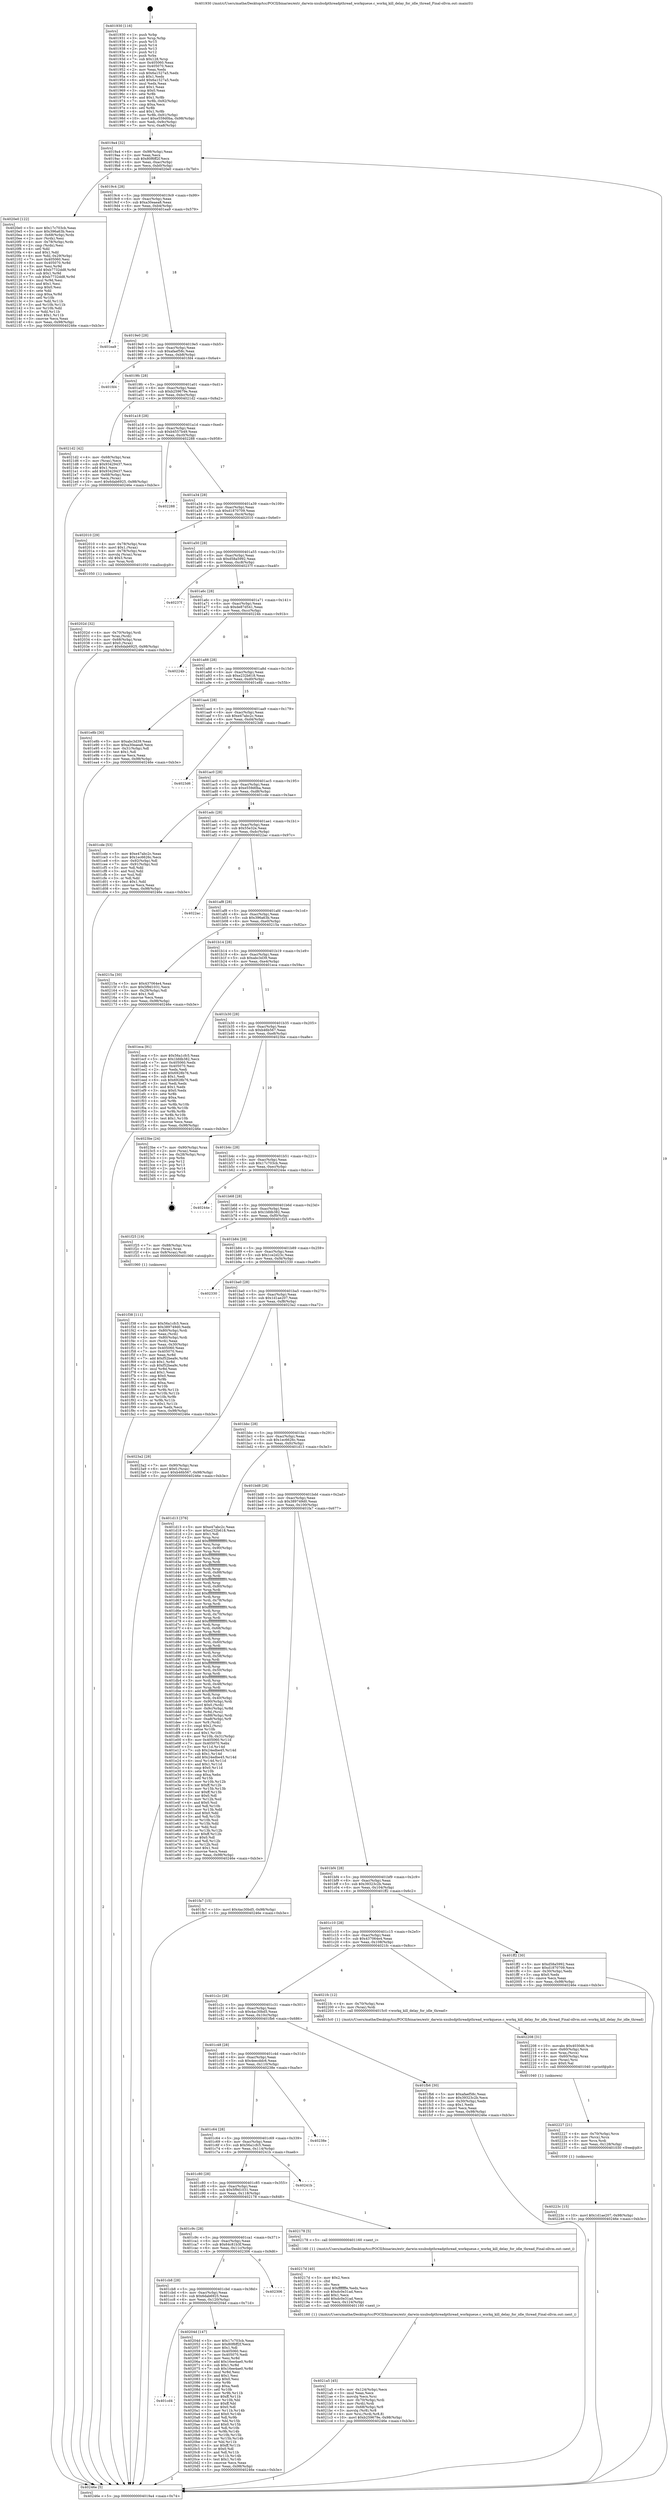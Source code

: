 digraph "0x401930" {
  label = "0x401930 (/mnt/c/Users/mathe/Desktop/tcc/POCII/binaries/extr_darwin-xnubsdpthreadpthread_workqueue.c_workq_kill_delay_for_idle_thread_Final-ollvm.out::main(0))"
  labelloc = "t"
  node[shape=record]

  Entry [label="",width=0.3,height=0.3,shape=circle,fillcolor=black,style=filled]
  "0x4019a4" [label="{
     0x4019a4 [32]\l
     | [instrs]\l
     &nbsp;&nbsp;0x4019a4 \<+6\>: mov -0x98(%rbp),%eax\l
     &nbsp;&nbsp;0x4019aa \<+2\>: mov %eax,%ecx\l
     &nbsp;&nbsp;0x4019ac \<+6\>: sub $0x80f6ff2f,%ecx\l
     &nbsp;&nbsp;0x4019b2 \<+6\>: mov %eax,-0xac(%rbp)\l
     &nbsp;&nbsp;0x4019b8 \<+6\>: mov %ecx,-0xb0(%rbp)\l
     &nbsp;&nbsp;0x4019be \<+6\>: je 00000000004020e0 \<main+0x7b0\>\l
  }"]
  "0x4020e0" [label="{
     0x4020e0 [122]\l
     | [instrs]\l
     &nbsp;&nbsp;0x4020e0 \<+5\>: mov $0x17c703cb,%eax\l
     &nbsp;&nbsp;0x4020e5 \<+5\>: mov $0x396a63b,%ecx\l
     &nbsp;&nbsp;0x4020ea \<+4\>: mov -0x68(%rbp),%rdx\l
     &nbsp;&nbsp;0x4020ee \<+2\>: mov (%rdx),%esi\l
     &nbsp;&nbsp;0x4020f0 \<+4\>: mov -0x78(%rbp),%rdx\l
     &nbsp;&nbsp;0x4020f4 \<+2\>: cmp (%rdx),%esi\l
     &nbsp;&nbsp;0x4020f6 \<+4\>: setl %dil\l
     &nbsp;&nbsp;0x4020fa \<+4\>: and $0x1,%dil\l
     &nbsp;&nbsp;0x4020fe \<+4\>: mov %dil,-0x29(%rbp)\l
     &nbsp;&nbsp;0x402102 \<+7\>: mov 0x405060,%esi\l
     &nbsp;&nbsp;0x402109 \<+8\>: mov 0x405070,%r8d\l
     &nbsp;&nbsp;0x402111 \<+3\>: mov %esi,%r9d\l
     &nbsp;&nbsp;0x402114 \<+7\>: add $0xb7732dd8,%r9d\l
     &nbsp;&nbsp;0x40211b \<+4\>: sub $0x1,%r9d\l
     &nbsp;&nbsp;0x40211f \<+7\>: sub $0xb7732dd8,%r9d\l
     &nbsp;&nbsp;0x402126 \<+4\>: imul %r9d,%esi\l
     &nbsp;&nbsp;0x40212a \<+3\>: and $0x1,%esi\l
     &nbsp;&nbsp;0x40212d \<+3\>: cmp $0x0,%esi\l
     &nbsp;&nbsp;0x402130 \<+4\>: sete %dil\l
     &nbsp;&nbsp;0x402134 \<+4\>: cmp $0xa,%r8d\l
     &nbsp;&nbsp;0x402138 \<+4\>: setl %r10b\l
     &nbsp;&nbsp;0x40213c \<+3\>: mov %dil,%r11b\l
     &nbsp;&nbsp;0x40213f \<+3\>: and %r10b,%r11b\l
     &nbsp;&nbsp;0x402142 \<+3\>: xor %r10b,%dil\l
     &nbsp;&nbsp;0x402145 \<+3\>: or %dil,%r11b\l
     &nbsp;&nbsp;0x402148 \<+4\>: test $0x1,%r11b\l
     &nbsp;&nbsp;0x40214c \<+3\>: cmovne %ecx,%eax\l
     &nbsp;&nbsp;0x40214f \<+6\>: mov %eax,-0x98(%rbp)\l
     &nbsp;&nbsp;0x402155 \<+5\>: jmp 000000000040246e \<main+0xb3e\>\l
  }"]
  "0x4019c4" [label="{
     0x4019c4 [28]\l
     | [instrs]\l
     &nbsp;&nbsp;0x4019c4 \<+5\>: jmp 00000000004019c9 \<main+0x99\>\l
     &nbsp;&nbsp;0x4019c9 \<+6\>: mov -0xac(%rbp),%eax\l
     &nbsp;&nbsp;0x4019cf \<+5\>: sub $0xa30eaea8,%eax\l
     &nbsp;&nbsp;0x4019d4 \<+6\>: mov %eax,-0xb4(%rbp)\l
     &nbsp;&nbsp;0x4019da \<+6\>: je 0000000000401ea9 \<main+0x579\>\l
  }"]
  Exit [label="",width=0.3,height=0.3,shape=circle,fillcolor=black,style=filled,peripheries=2]
  "0x401ea9" [label="{
     0x401ea9\l
  }", style=dashed]
  "0x4019e0" [label="{
     0x4019e0 [28]\l
     | [instrs]\l
     &nbsp;&nbsp;0x4019e0 \<+5\>: jmp 00000000004019e5 \<main+0xb5\>\l
     &nbsp;&nbsp;0x4019e5 \<+6\>: mov -0xac(%rbp),%eax\l
     &nbsp;&nbsp;0x4019eb \<+5\>: sub $0xafaef58c,%eax\l
     &nbsp;&nbsp;0x4019f0 \<+6\>: mov %eax,-0xb8(%rbp)\l
     &nbsp;&nbsp;0x4019f6 \<+6\>: je 0000000000401fd4 \<main+0x6a4\>\l
  }"]
  "0x40223c" [label="{
     0x40223c [15]\l
     | [instrs]\l
     &nbsp;&nbsp;0x40223c \<+10\>: movl $0x1d1ae207,-0x98(%rbp)\l
     &nbsp;&nbsp;0x402246 \<+5\>: jmp 000000000040246e \<main+0xb3e\>\l
  }"]
  "0x401fd4" [label="{
     0x401fd4\l
  }", style=dashed]
  "0x4019fc" [label="{
     0x4019fc [28]\l
     | [instrs]\l
     &nbsp;&nbsp;0x4019fc \<+5\>: jmp 0000000000401a01 \<main+0xd1\>\l
     &nbsp;&nbsp;0x401a01 \<+6\>: mov -0xac(%rbp),%eax\l
     &nbsp;&nbsp;0x401a07 \<+5\>: sub $0xb259679e,%eax\l
     &nbsp;&nbsp;0x401a0c \<+6\>: mov %eax,-0xbc(%rbp)\l
     &nbsp;&nbsp;0x401a12 \<+6\>: je 00000000004021d2 \<main+0x8a2\>\l
  }"]
  "0x402227" [label="{
     0x402227 [21]\l
     | [instrs]\l
     &nbsp;&nbsp;0x402227 \<+4\>: mov -0x70(%rbp),%rcx\l
     &nbsp;&nbsp;0x40222b \<+3\>: mov (%rcx),%rcx\l
     &nbsp;&nbsp;0x40222e \<+3\>: mov %rcx,%rdi\l
     &nbsp;&nbsp;0x402231 \<+6\>: mov %eax,-0x128(%rbp)\l
     &nbsp;&nbsp;0x402237 \<+5\>: call 0000000000401030 \<free@plt\>\l
     | [calls]\l
     &nbsp;&nbsp;0x401030 \{1\} (unknown)\l
  }"]
  "0x4021d2" [label="{
     0x4021d2 [42]\l
     | [instrs]\l
     &nbsp;&nbsp;0x4021d2 \<+4\>: mov -0x68(%rbp),%rax\l
     &nbsp;&nbsp;0x4021d6 \<+2\>: mov (%rax),%ecx\l
     &nbsp;&nbsp;0x4021d8 \<+6\>: sub $0x93429437,%ecx\l
     &nbsp;&nbsp;0x4021de \<+3\>: add $0x1,%ecx\l
     &nbsp;&nbsp;0x4021e1 \<+6\>: add $0x93429437,%ecx\l
     &nbsp;&nbsp;0x4021e7 \<+4\>: mov -0x68(%rbp),%rax\l
     &nbsp;&nbsp;0x4021eb \<+2\>: mov %ecx,(%rax)\l
     &nbsp;&nbsp;0x4021ed \<+10\>: movl $0x6dab6925,-0x98(%rbp)\l
     &nbsp;&nbsp;0x4021f7 \<+5\>: jmp 000000000040246e \<main+0xb3e\>\l
  }"]
  "0x401a18" [label="{
     0x401a18 [28]\l
     | [instrs]\l
     &nbsp;&nbsp;0x401a18 \<+5\>: jmp 0000000000401a1d \<main+0xed\>\l
     &nbsp;&nbsp;0x401a1d \<+6\>: mov -0xac(%rbp),%eax\l
     &nbsp;&nbsp;0x401a23 \<+5\>: sub $0xb4557b49,%eax\l
     &nbsp;&nbsp;0x401a28 \<+6\>: mov %eax,-0xc0(%rbp)\l
     &nbsp;&nbsp;0x401a2e \<+6\>: je 0000000000402288 \<main+0x958\>\l
  }"]
  "0x402208" [label="{
     0x402208 [31]\l
     | [instrs]\l
     &nbsp;&nbsp;0x402208 \<+10\>: movabs $0x4030d6,%rdi\l
     &nbsp;&nbsp;0x402212 \<+4\>: mov -0x60(%rbp),%rcx\l
     &nbsp;&nbsp;0x402216 \<+3\>: mov %rax,(%rcx)\l
     &nbsp;&nbsp;0x402219 \<+4\>: mov -0x60(%rbp),%rax\l
     &nbsp;&nbsp;0x40221d \<+3\>: mov (%rax),%rsi\l
     &nbsp;&nbsp;0x402220 \<+2\>: mov $0x0,%al\l
     &nbsp;&nbsp;0x402222 \<+5\>: call 0000000000401040 \<printf@plt\>\l
     | [calls]\l
     &nbsp;&nbsp;0x401040 \{1\} (unknown)\l
  }"]
  "0x402288" [label="{
     0x402288\l
  }", style=dashed]
  "0x401a34" [label="{
     0x401a34 [28]\l
     | [instrs]\l
     &nbsp;&nbsp;0x401a34 \<+5\>: jmp 0000000000401a39 \<main+0x109\>\l
     &nbsp;&nbsp;0x401a39 \<+6\>: mov -0xac(%rbp),%eax\l
     &nbsp;&nbsp;0x401a3f \<+5\>: sub $0xd1870709,%eax\l
     &nbsp;&nbsp;0x401a44 \<+6\>: mov %eax,-0xc4(%rbp)\l
     &nbsp;&nbsp;0x401a4a \<+6\>: je 0000000000402010 \<main+0x6e0\>\l
  }"]
  "0x4021a5" [label="{
     0x4021a5 [45]\l
     | [instrs]\l
     &nbsp;&nbsp;0x4021a5 \<+6\>: mov -0x124(%rbp),%ecx\l
     &nbsp;&nbsp;0x4021ab \<+3\>: imul %eax,%ecx\l
     &nbsp;&nbsp;0x4021ae \<+3\>: movslq %ecx,%rsi\l
     &nbsp;&nbsp;0x4021b1 \<+4\>: mov -0x70(%rbp),%rdi\l
     &nbsp;&nbsp;0x4021b5 \<+3\>: mov (%rdi),%rdi\l
     &nbsp;&nbsp;0x4021b8 \<+4\>: mov -0x68(%rbp),%r8\l
     &nbsp;&nbsp;0x4021bc \<+3\>: movslq (%r8),%r8\l
     &nbsp;&nbsp;0x4021bf \<+4\>: mov %rsi,(%rdi,%r8,8)\l
     &nbsp;&nbsp;0x4021c3 \<+10\>: movl $0xb259679e,-0x98(%rbp)\l
     &nbsp;&nbsp;0x4021cd \<+5\>: jmp 000000000040246e \<main+0xb3e\>\l
  }"]
  "0x402010" [label="{
     0x402010 [29]\l
     | [instrs]\l
     &nbsp;&nbsp;0x402010 \<+4\>: mov -0x78(%rbp),%rax\l
     &nbsp;&nbsp;0x402014 \<+6\>: movl $0x1,(%rax)\l
     &nbsp;&nbsp;0x40201a \<+4\>: mov -0x78(%rbp),%rax\l
     &nbsp;&nbsp;0x40201e \<+3\>: movslq (%rax),%rax\l
     &nbsp;&nbsp;0x402021 \<+4\>: shl $0x3,%rax\l
     &nbsp;&nbsp;0x402025 \<+3\>: mov %rax,%rdi\l
     &nbsp;&nbsp;0x402028 \<+5\>: call 0000000000401050 \<malloc@plt\>\l
     | [calls]\l
     &nbsp;&nbsp;0x401050 \{1\} (unknown)\l
  }"]
  "0x401a50" [label="{
     0x401a50 [28]\l
     | [instrs]\l
     &nbsp;&nbsp;0x401a50 \<+5\>: jmp 0000000000401a55 \<main+0x125\>\l
     &nbsp;&nbsp;0x401a55 \<+6\>: mov -0xac(%rbp),%eax\l
     &nbsp;&nbsp;0x401a5b \<+5\>: sub $0xd58a5992,%eax\l
     &nbsp;&nbsp;0x401a60 \<+6\>: mov %eax,-0xc8(%rbp)\l
     &nbsp;&nbsp;0x401a66 \<+6\>: je 000000000040237f \<main+0xa4f\>\l
  }"]
  "0x40217d" [label="{
     0x40217d [40]\l
     | [instrs]\l
     &nbsp;&nbsp;0x40217d \<+5\>: mov $0x2,%ecx\l
     &nbsp;&nbsp;0x402182 \<+1\>: cltd\l
     &nbsp;&nbsp;0x402183 \<+2\>: idiv %ecx\l
     &nbsp;&nbsp;0x402185 \<+6\>: imul $0xfffffffe,%edx,%ecx\l
     &nbsp;&nbsp;0x40218b \<+6\>: sub $0xdc0e31ad,%ecx\l
     &nbsp;&nbsp;0x402191 \<+3\>: add $0x1,%ecx\l
     &nbsp;&nbsp;0x402194 \<+6\>: add $0xdc0e31ad,%ecx\l
     &nbsp;&nbsp;0x40219a \<+6\>: mov %ecx,-0x124(%rbp)\l
     &nbsp;&nbsp;0x4021a0 \<+5\>: call 0000000000401160 \<next_i\>\l
     | [calls]\l
     &nbsp;&nbsp;0x401160 \{1\} (/mnt/c/Users/mathe/Desktop/tcc/POCII/binaries/extr_darwin-xnubsdpthreadpthread_workqueue.c_workq_kill_delay_for_idle_thread_Final-ollvm.out::next_i)\l
  }"]
  "0x40237f" [label="{
     0x40237f\l
  }", style=dashed]
  "0x401a6c" [label="{
     0x401a6c [28]\l
     | [instrs]\l
     &nbsp;&nbsp;0x401a6c \<+5\>: jmp 0000000000401a71 \<main+0x141\>\l
     &nbsp;&nbsp;0x401a71 \<+6\>: mov -0xac(%rbp),%eax\l
     &nbsp;&nbsp;0x401a77 \<+5\>: sub $0xde87d541,%eax\l
     &nbsp;&nbsp;0x401a7c \<+6\>: mov %eax,-0xcc(%rbp)\l
     &nbsp;&nbsp;0x401a82 \<+6\>: je 000000000040224b \<main+0x91b\>\l
  }"]
  "0x401cd4" [label="{
     0x401cd4\l
  }", style=dashed]
  "0x40224b" [label="{
     0x40224b\l
  }", style=dashed]
  "0x401a88" [label="{
     0x401a88 [28]\l
     | [instrs]\l
     &nbsp;&nbsp;0x401a88 \<+5\>: jmp 0000000000401a8d \<main+0x15d\>\l
     &nbsp;&nbsp;0x401a8d \<+6\>: mov -0xac(%rbp),%eax\l
     &nbsp;&nbsp;0x401a93 \<+5\>: sub $0xe232b618,%eax\l
     &nbsp;&nbsp;0x401a98 \<+6\>: mov %eax,-0xd0(%rbp)\l
     &nbsp;&nbsp;0x401a9e \<+6\>: je 0000000000401e8b \<main+0x55b\>\l
  }"]
  "0x40204d" [label="{
     0x40204d [147]\l
     | [instrs]\l
     &nbsp;&nbsp;0x40204d \<+5\>: mov $0x17c703cb,%eax\l
     &nbsp;&nbsp;0x402052 \<+5\>: mov $0x80f6ff2f,%ecx\l
     &nbsp;&nbsp;0x402057 \<+2\>: mov $0x1,%dl\l
     &nbsp;&nbsp;0x402059 \<+7\>: mov 0x405060,%esi\l
     &nbsp;&nbsp;0x402060 \<+7\>: mov 0x405070,%edi\l
     &nbsp;&nbsp;0x402067 \<+3\>: mov %esi,%r8d\l
     &nbsp;&nbsp;0x40206a \<+7\>: add $0x16ee4ae0,%r8d\l
     &nbsp;&nbsp;0x402071 \<+4\>: sub $0x1,%r8d\l
     &nbsp;&nbsp;0x402075 \<+7\>: sub $0x16ee4ae0,%r8d\l
     &nbsp;&nbsp;0x40207c \<+4\>: imul %r8d,%esi\l
     &nbsp;&nbsp;0x402080 \<+3\>: and $0x1,%esi\l
     &nbsp;&nbsp;0x402083 \<+3\>: cmp $0x0,%esi\l
     &nbsp;&nbsp;0x402086 \<+4\>: sete %r9b\l
     &nbsp;&nbsp;0x40208a \<+3\>: cmp $0xa,%edi\l
     &nbsp;&nbsp;0x40208d \<+4\>: setl %r10b\l
     &nbsp;&nbsp;0x402091 \<+3\>: mov %r9b,%r11b\l
     &nbsp;&nbsp;0x402094 \<+4\>: xor $0xff,%r11b\l
     &nbsp;&nbsp;0x402098 \<+3\>: mov %r10b,%bl\l
     &nbsp;&nbsp;0x40209b \<+3\>: xor $0xff,%bl\l
     &nbsp;&nbsp;0x40209e \<+3\>: xor $0x0,%dl\l
     &nbsp;&nbsp;0x4020a1 \<+3\>: mov %r11b,%r14b\l
     &nbsp;&nbsp;0x4020a4 \<+4\>: and $0x0,%r14b\l
     &nbsp;&nbsp;0x4020a8 \<+3\>: and %dl,%r9b\l
     &nbsp;&nbsp;0x4020ab \<+3\>: mov %bl,%r15b\l
     &nbsp;&nbsp;0x4020ae \<+4\>: and $0x0,%r15b\l
     &nbsp;&nbsp;0x4020b2 \<+3\>: and %dl,%r10b\l
     &nbsp;&nbsp;0x4020b5 \<+3\>: or %r9b,%r14b\l
     &nbsp;&nbsp;0x4020b8 \<+3\>: or %r10b,%r15b\l
     &nbsp;&nbsp;0x4020bb \<+3\>: xor %r15b,%r14b\l
     &nbsp;&nbsp;0x4020be \<+3\>: or %bl,%r11b\l
     &nbsp;&nbsp;0x4020c1 \<+4\>: xor $0xff,%r11b\l
     &nbsp;&nbsp;0x4020c5 \<+3\>: or $0x0,%dl\l
     &nbsp;&nbsp;0x4020c8 \<+3\>: and %dl,%r11b\l
     &nbsp;&nbsp;0x4020cb \<+3\>: or %r11b,%r14b\l
     &nbsp;&nbsp;0x4020ce \<+4\>: test $0x1,%r14b\l
     &nbsp;&nbsp;0x4020d2 \<+3\>: cmovne %ecx,%eax\l
     &nbsp;&nbsp;0x4020d5 \<+6\>: mov %eax,-0x98(%rbp)\l
     &nbsp;&nbsp;0x4020db \<+5\>: jmp 000000000040246e \<main+0xb3e\>\l
  }"]
  "0x401e8b" [label="{
     0x401e8b [30]\l
     | [instrs]\l
     &nbsp;&nbsp;0x401e8b \<+5\>: mov $0xabc3d39,%eax\l
     &nbsp;&nbsp;0x401e90 \<+5\>: mov $0xa30eaea8,%ecx\l
     &nbsp;&nbsp;0x401e95 \<+3\>: mov -0x31(%rbp),%dl\l
     &nbsp;&nbsp;0x401e98 \<+3\>: test $0x1,%dl\l
     &nbsp;&nbsp;0x401e9b \<+3\>: cmovne %ecx,%eax\l
     &nbsp;&nbsp;0x401e9e \<+6\>: mov %eax,-0x98(%rbp)\l
     &nbsp;&nbsp;0x401ea4 \<+5\>: jmp 000000000040246e \<main+0xb3e\>\l
  }"]
  "0x401aa4" [label="{
     0x401aa4 [28]\l
     | [instrs]\l
     &nbsp;&nbsp;0x401aa4 \<+5\>: jmp 0000000000401aa9 \<main+0x179\>\l
     &nbsp;&nbsp;0x401aa9 \<+6\>: mov -0xac(%rbp),%eax\l
     &nbsp;&nbsp;0x401aaf \<+5\>: sub $0xe47abc2c,%eax\l
     &nbsp;&nbsp;0x401ab4 \<+6\>: mov %eax,-0xd4(%rbp)\l
     &nbsp;&nbsp;0x401aba \<+6\>: je 00000000004023d6 \<main+0xaa6\>\l
  }"]
  "0x401cb8" [label="{
     0x401cb8 [28]\l
     | [instrs]\l
     &nbsp;&nbsp;0x401cb8 \<+5\>: jmp 0000000000401cbd \<main+0x38d\>\l
     &nbsp;&nbsp;0x401cbd \<+6\>: mov -0xac(%rbp),%eax\l
     &nbsp;&nbsp;0x401cc3 \<+5\>: sub $0x6dab6925,%eax\l
     &nbsp;&nbsp;0x401cc8 \<+6\>: mov %eax,-0x120(%rbp)\l
     &nbsp;&nbsp;0x401cce \<+6\>: je 000000000040204d \<main+0x71d\>\l
  }"]
  "0x4023d6" [label="{
     0x4023d6\l
  }", style=dashed]
  "0x401ac0" [label="{
     0x401ac0 [28]\l
     | [instrs]\l
     &nbsp;&nbsp;0x401ac0 \<+5\>: jmp 0000000000401ac5 \<main+0x195\>\l
     &nbsp;&nbsp;0x401ac5 \<+6\>: mov -0xac(%rbp),%eax\l
     &nbsp;&nbsp;0x401acb \<+5\>: sub $0xe559d0ba,%eax\l
     &nbsp;&nbsp;0x401ad0 \<+6\>: mov %eax,-0xd8(%rbp)\l
     &nbsp;&nbsp;0x401ad6 \<+6\>: je 0000000000401cde \<main+0x3ae\>\l
  }"]
  "0x402306" [label="{
     0x402306\l
  }", style=dashed]
  "0x401cde" [label="{
     0x401cde [53]\l
     | [instrs]\l
     &nbsp;&nbsp;0x401cde \<+5\>: mov $0xe47abc2c,%eax\l
     &nbsp;&nbsp;0x401ce3 \<+5\>: mov $0x1ec6626c,%ecx\l
     &nbsp;&nbsp;0x401ce8 \<+6\>: mov -0x92(%rbp),%dl\l
     &nbsp;&nbsp;0x401cee \<+7\>: mov -0x91(%rbp),%sil\l
     &nbsp;&nbsp;0x401cf5 \<+3\>: mov %dl,%dil\l
     &nbsp;&nbsp;0x401cf8 \<+3\>: and %sil,%dil\l
     &nbsp;&nbsp;0x401cfb \<+3\>: xor %sil,%dl\l
     &nbsp;&nbsp;0x401cfe \<+3\>: or %dl,%dil\l
     &nbsp;&nbsp;0x401d01 \<+4\>: test $0x1,%dil\l
     &nbsp;&nbsp;0x401d05 \<+3\>: cmovne %ecx,%eax\l
     &nbsp;&nbsp;0x401d08 \<+6\>: mov %eax,-0x98(%rbp)\l
     &nbsp;&nbsp;0x401d0e \<+5\>: jmp 000000000040246e \<main+0xb3e\>\l
  }"]
  "0x401adc" [label="{
     0x401adc [28]\l
     | [instrs]\l
     &nbsp;&nbsp;0x401adc \<+5\>: jmp 0000000000401ae1 \<main+0x1b1\>\l
     &nbsp;&nbsp;0x401ae1 \<+6\>: mov -0xac(%rbp),%eax\l
     &nbsp;&nbsp;0x401ae7 \<+5\>: sub $0x55e32e,%eax\l
     &nbsp;&nbsp;0x401aec \<+6\>: mov %eax,-0xdc(%rbp)\l
     &nbsp;&nbsp;0x401af2 \<+6\>: je 00000000004022ac \<main+0x97c\>\l
  }"]
  "0x40246e" [label="{
     0x40246e [5]\l
     | [instrs]\l
     &nbsp;&nbsp;0x40246e \<+5\>: jmp 00000000004019a4 \<main+0x74\>\l
  }"]
  "0x401930" [label="{
     0x401930 [116]\l
     | [instrs]\l
     &nbsp;&nbsp;0x401930 \<+1\>: push %rbp\l
     &nbsp;&nbsp;0x401931 \<+3\>: mov %rsp,%rbp\l
     &nbsp;&nbsp;0x401934 \<+2\>: push %r15\l
     &nbsp;&nbsp;0x401936 \<+2\>: push %r14\l
     &nbsp;&nbsp;0x401938 \<+2\>: push %r13\l
     &nbsp;&nbsp;0x40193a \<+2\>: push %r12\l
     &nbsp;&nbsp;0x40193c \<+1\>: push %rbx\l
     &nbsp;&nbsp;0x40193d \<+7\>: sub $0x128,%rsp\l
     &nbsp;&nbsp;0x401944 \<+7\>: mov 0x405060,%eax\l
     &nbsp;&nbsp;0x40194b \<+7\>: mov 0x405070,%ecx\l
     &nbsp;&nbsp;0x401952 \<+2\>: mov %eax,%edx\l
     &nbsp;&nbsp;0x401954 \<+6\>: sub $0x6a1527a5,%edx\l
     &nbsp;&nbsp;0x40195a \<+3\>: sub $0x1,%edx\l
     &nbsp;&nbsp;0x40195d \<+6\>: add $0x6a1527a5,%edx\l
     &nbsp;&nbsp;0x401963 \<+3\>: imul %edx,%eax\l
     &nbsp;&nbsp;0x401966 \<+3\>: and $0x1,%eax\l
     &nbsp;&nbsp;0x401969 \<+3\>: cmp $0x0,%eax\l
     &nbsp;&nbsp;0x40196c \<+4\>: sete %r8b\l
     &nbsp;&nbsp;0x401970 \<+4\>: and $0x1,%r8b\l
     &nbsp;&nbsp;0x401974 \<+7\>: mov %r8b,-0x92(%rbp)\l
     &nbsp;&nbsp;0x40197b \<+3\>: cmp $0xa,%ecx\l
     &nbsp;&nbsp;0x40197e \<+4\>: setl %r8b\l
     &nbsp;&nbsp;0x401982 \<+4\>: and $0x1,%r8b\l
     &nbsp;&nbsp;0x401986 \<+7\>: mov %r8b,-0x91(%rbp)\l
     &nbsp;&nbsp;0x40198d \<+10\>: movl $0xe559d0ba,-0x98(%rbp)\l
     &nbsp;&nbsp;0x401997 \<+6\>: mov %edi,-0x9c(%rbp)\l
     &nbsp;&nbsp;0x40199d \<+7\>: mov %rsi,-0xa8(%rbp)\l
  }"]
  "0x401c9c" [label="{
     0x401c9c [28]\l
     | [instrs]\l
     &nbsp;&nbsp;0x401c9c \<+5\>: jmp 0000000000401ca1 \<main+0x371\>\l
     &nbsp;&nbsp;0x401ca1 \<+6\>: mov -0xac(%rbp),%eax\l
     &nbsp;&nbsp;0x401ca7 \<+5\>: sub $0x64c81b3f,%eax\l
     &nbsp;&nbsp;0x401cac \<+6\>: mov %eax,-0x11c(%rbp)\l
     &nbsp;&nbsp;0x401cb2 \<+6\>: je 0000000000402306 \<main+0x9d6\>\l
  }"]
  "0x4022ac" [label="{
     0x4022ac\l
  }", style=dashed]
  "0x401af8" [label="{
     0x401af8 [28]\l
     | [instrs]\l
     &nbsp;&nbsp;0x401af8 \<+5\>: jmp 0000000000401afd \<main+0x1cd\>\l
     &nbsp;&nbsp;0x401afd \<+6\>: mov -0xac(%rbp),%eax\l
     &nbsp;&nbsp;0x401b03 \<+5\>: sub $0x396a63b,%eax\l
     &nbsp;&nbsp;0x401b08 \<+6\>: mov %eax,-0xe0(%rbp)\l
     &nbsp;&nbsp;0x401b0e \<+6\>: je 000000000040215a \<main+0x82a\>\l
  }"]
  "0x402178" [label="{
     0x402178 [5]\l
     | [instrs]\l
     &nbsp;&nbsp;0x402178 \<+5\>: call 0000000000401160 \<next_i\>\l
     | [calls]\l
     &nbsp;&nbsp;0x401160 \{1\} (/mnt/c/Users/mathe/Desktop/tcc/POCII/binaries/extr_darwin-xnubsdpthreadpthread_workqueue.c_workq_kill_delay_for_idle_thread_Final-ollvm.out::next_i)\l
  }"]
  "0x40215a" [label="{
     0x40215a [30]\l
     | [instrs]\l
     &nbsp;&nbsp;0x40215a \<+5\>: mov $0x437064e4,%eax\l
     &nbsp;&nbsp;0x40215f \<+5\>: mov $0x5f9d1031,%ecx\l
     &nbsp;&nbsp;0x402164 \<+3\>: mov -0x29(%rbp),%dl\l
     &nbsp;&nbsp;0x402167 \<+3\>: test $0x1,%dl\l
     &nbsp;&nbsp;0x40216a \<+3\>: cmovne %ecx,%eax\l
     &nbsp;&nbsp;0x40216d \<+6\>: mov %eax,-0x98(%rbp)\l
     &nbsp;&nbsp;0x402173 \<+5\>: jmp 000000000040246e \<main+0xb3e\>\l
  }"]
  "0x401b14" [label="{
     0x401b14 [28]\l
     | [instrs]\l
     &nbsp;&nbsp;0x401b14 \<+5\>: jmp 0000000000401b19 \<main+0x1e9\>\l
     &nbsp;&nbsp;0x401b19 \<+6\>: mov -0xac(%rbp),%eax\l
     &nbsp;&nbsp;0x401b1f \<+5\>: sub $0xabc3d39,%eax\l
     &nbsp;&nbsp;0x401b24 \<+6\>: mov %eax,-0xe4(%rbp)\l
     &nbsp;&nbsp;0x401b2a \<+6\>: je 0000000000401eca \<main+0x59a\>\l
  }"]
  "0x401c80" [label="{
     0x401c80 [28]\l
     | [instrs]\l
     &nbsp;&nbsp;0x401c80 \<+5\>: jmp 0000000000401c85 \<main+0x355\>\l
     &nbsp;&nbsp;0x401c85 \<+6\>: mov -0xac(%rbp),%eax\l
     &nbsp;&nbsp;0x401c8b \<+5\>: sub $0x5f9d1031,%eax\l
     &nbsp;&nbsp;0x401c90 \<+6\>: mov %eax,-0x118(%rbp)\l
     &nbsp;&nbsp;0x401c96 \<+6\>: je 0000000000402178 \<main+0x848\>\l
  }"]
  "0x401eca" [label="{
     0x401eca [91]\l
     | [instrs]\l
     &nbsp;&nbsp;0x401eca \<+5\>: mov $0x56a1cfc5,%eax\l
     &nbsp;&nbsp;0x401ecf \<+5\>: mov $0x1bfdb382,%ecx\l
     &nbsp;&nbsp;0x401ed4 \<+7\>: mov 0x405060,%edx\l
     &nbsp;&nbsp;0x401edb \<+7\>: mov 0x405070,%esi\l
     &nbsp;&nbsp;0x401ee2 \<+2\>: mov %edx,%edi\l
     &nbsp;&nbsp;0x401ee4 \<+6\>: add $0x6928b76,%edi\l
     &nbsp;&nbsp;0x401eea \<+3\>: sub $0x1,%edi\l
     &nbsp;&nbsp;0x401eed \<+6\>: sub $0x6928b76,%edi\l
     &nbsp;&nbsp;0x401ef3 \<+3\>: imul %edi,%edx\l
     &nbsp;&nbsp;0x401ef6 \<+3\>: and $0x1,%edx\l
     &nbsp;&nbsp;0x401ef9 \<+3\>: cmp $0x0,%edx\l
     &nbsp;&nbsp;0x401efc \<+4\>: sete %r8b\l
     &nbsp;&nbsp;0x401f00 \<+3\>: cmp $0xa,%esi\l
     &nbsp;&nbsp;0x401f03 \<+4\>: setl %r9b\l
     &nbsp;&nbsp;0x401f07 \<+3\>: mov %r8b,%r10b\l
     &nbsp;&nbsp;0x401f0a \<+3\>: and %r9b,%r10b\l
     &nbsp;&nbsp;0x401f0d \<+3\>: xor %r9b,%r8b\l
     &nbsp;&nbsp;0x401f10 \<+3\>: or %r8b,%r10b\l
     &nbsp;&nbsp;0x401f13 \<+4\>: test $0x1,%r10b\l
     &nbsp;&nbsp;0x401f17 \<+3\>: cmovne %ecx,%eax\l
     &nbsp;&nbsp;0x401f1a \<+6\>: mov %eax,-0x98(%rbp)\l
     &nbsp;&nbsp;0x401f20 \<+5\>: jmp 000000000040246e \<main+0xb3e\>\l
  }"]
  "0x401b30" [label="{
     0x401b30 [28]\l
     | [instrs]\l
     &nbsp;&nbsp;0x401b30 \<+5\>: jmp 0000000000401b35 \<main+0x205\>\l
     &nbsp;&nbsp;0x401b35 \<+6\>: mov -0xac(%rbp),%eax\l
     &nbsp;&nbsp;0x401b3b \<+5\>: sub $0xb46b567,%eax\l
     &nbsp;&nbsp;0x401b40 \<+6\>: mov %eax,-0xe8(%rbp)\l
     &nbsp;&nbsp;0x401b46 \<+6\>: je 00000000004023be \<main+0xa8e\>\l
  }"]
  "0x40241b" [label="{
     0x40241b\l
  }", style=dashed]
  "0x4023be" [label="{
     0x4023be [24]\l
     | [instrs]\l
     &nbsp;&nbsp;0x4023be \<+7\>: mov -0x90(%rbp),%rax\l
     &nbsp;&nbsp;0x4023c5 \<+2\>: mov (%rax),%eax\l
     &nbsp;&nbsp;0x4023c7 \<+4\>: lea -0x28(%rbp),%rsp\l
     &nbsp;&nbsp;0x4023cb \<+1\>: pop %rbx\l
     &nbsp;&nbsp;0x4023cc \<+2\>: pop %r12\l
     &nbsp;&nbsp;0x4023ce \<+2\>: pop %r13\l
     &nbsp;&nbsp;0x4023d0 \<+2\>: pop %r14\l
     &nbsp;&nbsp;0x4023d2 \<+2\>: pop %r15\l
     &nbsp;&nbsp;0x4023d4 \<+1\>: pop %rbp\l
     &nbsp;&nbsp;0x4023d5 \<+1\>: ret\l
  }"]
  "0x401b4c" [label="{
     0x401b4c [28]\l
     | [instrs]\l
     &nbsp;&nbsp;0x401b4c \<+5\>: jmp 0000000000401b51 \<main+0x221\>\l
     &nbsp;&nbsp;0x401b51 \<+6\>: mov -0xac(%rbp),%eax\l
     &nbsp;&nbsp;0x401b57 \<+5\>: sub $0x17c703cb,%eax\l
     &nbsp;&nbsp;0x401b5c \<+6\>: mov %eax,-0xec(%rbp)\l
     &nbsp;&nbsp;0x401b62 \<+6\>: je 000000000040244e \<main+0xb1e\>\l
  }"]
  "0x401c64" [label="{
     0x401c64 [28]\l
     | [instrs]\l
     &nbsp;&nbsp;0x401c64 \<+5\>: jmp 0000000000401c69 \<main+0x339\>\l
     &nbsp;&nbsp;0x401c69 \<+6\>: mov -0xac(%rbp),%eax\l
     &nbsp;&nbsp;0x401c6f \<+5\>: sub $0x56a1cfc5,%eax\l
     &nbsp;&nbsp;0x401c74 \<+6\>: mov %eax,-0x114(%rbp)\l
     &nbsp;&nbsp;0x401c7a \<+6\>: je 000000000040241b \<main+0xaeb\>\l
  }"]
  "0x40244e" [label="{
     0x40244e\l
  }", style=dashed]
  "0x401b68" [label="{
     0x401b68 [28]\l
     | [instrs]\l
     &nbsp;&nbsp;0x401b68 \<+5\>: jmp 0000000000401b6d \<main+0x23d\>\l
     &nbsp;&nbsp;0x401b6d \<+6\>: mov -0xac(%rbp),%eax\l
     &nbsp;&nbsp;0x401b73 \<+5\>: sub $0x1bfdb382,%eax\l
     &nbsp;&nbsp;0x401b78 \<+6\>: mov %eax,-0xf0(%rbp)\l
     &nbsp;&nbsp;0x401b7e \<+6\>: je 0000000000401f25 \<main+0x5f5\>\l
  }"]
  "0x40238e" [label="{
     0x40238e\l
  }", style=dashed]
  "0x401f25" [label="{
     0x401f25 [19]\l
     | [instrs]\l
     &nbsp;&nbsp;0x401f25 \<+7\>: mov -0x88(%rbp),%rax\l
     &nbsp;&nbsp;0x401f2c \<+3\>: mov (%rax),%rax\l
     &nbsp;&nbsp;0x401f2f \<+4\>: mov 0x8(%rax),%rdi\l
     &nbsp;&nbsp;0x401f33 \<+5\>: call 0000000000401060 \<atoi@plt\>\l
     | [calls]\l
     &nbsp;&nbsp;0x401060 \{1\} (unknown)\l
  }"]
  "0x401b84" [label="{
     0x401b84 [28]\l
     | [instrs]\l
     &nbsp;&nbsp;0x401b84 \<+5\>: jmp 0000000000401b89 \<main+0x259\>\l
     &nbsp;&nbsp;0x401b89 \<+6\>: mov -0xac(%rbp),%eax\l
     &nbsp;&nbsp;0x401b8f \<+5\>: sub $0x1ce2d23c,%eax\l
     &nbsp;&nbsp;0x401b94 \<+6\>: mov %eax,-0xf4(%rbp)\l
     &nbsp;&nbsp;0x401b9a \<+6\>: je 0000000000402330 \<main+0xa00\>\l
  }"]
  "0x40202d" [label="{
     0x40202d [32]\l
     | [instrs]\l
     &nbsp;&nbsp;0x40202d \<+4\>: mov -0x70(%rbp),%rdi\l
     &nbsp;&nbsp;0x402031 \<+3\>: mov %rax,(%rdi)\l
     &nbsp;&nbsp;0x402034 \<+4\>: mov -0x68(%rbp),%rax\l
     &nbsp;&nbsp;0x402038 \<+6\>: movl $0x0,(%rax)\l
     &nbsp;&nbsp;0x40203e \<+10\>: movl $0x6dab6925,-0x98(%rbp)\l
     &nbsp;&nbsp;0x402048 \<+5\>: jmp 000000000040246e \<main+0xb3e\>\l
  }"]
  "0x402330" [label="{
     0x402330\l
  }", style=dashed]
  "0x401ba0" [label="{
     0x401ba0 [28]\l
     | [instrs]\l
     &nbsp;&nbsp;0x401ba0 \<+5\>: jmp 0000000000401ba5 \<main+0x275\>\l
     &nbsp;&nbsp;0x401ba5 \<+6\>: mov -0xac(%rbp),%eax\l
     &nbsp;&nbsp;0x401bab \<+5\>: sub $0x1d1ae207,%eax\l
     &nbsp;&nbsp;0x401bb0 \<+6\>: mov %eax,-0xf8(%rbp)\l
     &nbsp;&nbsp;0x401bb6 \<+6\>: je 00000000004023a2 \<main+0xa72\>\l
  }"]
  "0x401c48" [label="{
     0x401c48 [28]\l
     | [instrs]\l
     &nbsp;&nbsp;0x401c48 \<+5\>: jmp 0000000000401c4d \<main+0x31d\>\l
     &nbsp;&nbsp;0x401c4d \<+6\>: mov -0xac(%rbp),%eax\l
     &nbsp;&nbsp;0x401c53 \<+5\>: sub $0x4eecddc6,%eax\l
     &nbsp;&nbsp;0x401c58 \<+6\>: mov %eax,-0x110(%rbp)\l
     &nbsp;&nbsp;0x401c5e \<+6\>: je 000000000040238e \<main+0xa5e\>\l
  }"]
  "0x4023a2" [label="{
     0x4023a2 [28]\l
     | [instrs]\l
     &nbsp;&nbsp;0x4023a2 \<+7\>: mov -0x90(%rbp),%rax\l
     &nbsp;&nbsp;0x4023a9 \<+6\>: movl $0x0,(%rax)\l
     &nbsp;&nbsp;0x4023af \<+10\>: movl $0xb46b567,-0x98(%rbp)\l
     &nbsp;&nbsp;0x4023b9 \<+5\>: jmp 000000000040246e \<main+0xb3e\>\l
  }"]
  "0x401bbc" [label="{
     0x401bbc [28]\l
     | [instrs]\l
     &nbsp;&nbsp;0x401bbc \<+5\>: jmp 0000000000401bc1 \<main+0x291\>\l
     &nbsp;&nbsp;0x401bc1 \<+6\>: mov -0xac(%rbp),%eax\l
     &nbsp;&nbsp;0x401bc7 \<+5\>: sub $0x1ec6626c,%eax\l
     &nbsp;&nbsp;0x401bcc \<+6\>: mov %eax,-0xfc(%rbp)\l
     &nbsp;&nbsp;0x401bd2 \<+6\>: je 0000000000401d13 \<main+0x3e3\>\l
  }"]
  "0x401fb6" [label="{
     0x401fb6 [30]\l
     | [instrs]\l
     &nbsp;&nbsp;0x401fb6 \<+5\>: mov $0xafaef58c,%eax\l
     &nbsp;&nbsp;0x401fbb \<+5\>: mov $0x39323c2b,%ecx\l
     &nbsp;&nbsp;0x401fc0 \<+3\>: mov -0x30(%rbp),%edx\l
     &nbsp;&nbsp;0x401fc3 \<+3\>: cmp $0x1,%edx\l
     &nbsp;&nbsp;0x401fc6 \<+3\>: cmovl %ecx,%eax\l
     &nbsp;&nbsp;0x401fc9 \<+6\>: mov %eax,-0x98(%rbp)\l
     &nbsp;&nbsp;0x401fcf \<+5\>: jmp 000000000040246e \<main+0xb3e\>\l
  }"]
  "0x401d13" [label="{
     0x401d13 [376]\l
     | [instrs]\l
     &nbsp;&nbsp;0x401d13 \<+5\>: mov $0xe47abc2c,%eax\l
     &nbsp;&nbsp;0x401d18 \<+5\>: mov $0xe232b618,%ecx\l
     &nbsp;&nbsp;0x401d1d \<+2\>: mov $0x1,%dl\l
     &nbsp;&nbsp;0x401d1f \<+3\>: mov %rsp,%rsi\l
     &nbsp;&nbsp;0x401d22 \<+4\>: add $0xfffffffffffffff0,%rsi\l
     &nbsp;&nbsp;0x401d26 \<+3\>: mov %rsi,%rsp\l
     &nbsp;&nbsp;0x401d29 \<+7\>: mov %rsi,-0x90(%rbp)\l
     &nbsp;&nbsp;0x401d30 \<+3\>: mov %rsp,%rsi\l
     &nbsp;&nbsp;0x401d33 \<+4\>: add $0xfffffffffffffff0,%rsi\l
     &nbsp;&nbsp;0x401d37 \<+3\>: mov %rsi,%rsp\l
     &nbsp;&nbsp;0x401d3a \<+3\>: mov %rsp,%rdi\l
     &nbsp;&nbsp;0x401d3d \<+4\>: add $0xfffffffffffffff0,%rdi\l
     &nbsp;&nbsp;0x401d41 \<+3\>: mov %rdi,%rsp\l
     &nbsp;&nbsp;0x401d44 \<+7\>: mov %rdi,-0x88(%rbp)\l
     &nbsp;&nbsp;0x401d4b \<+3\>: mov %rsp,%rdi\l
     &nbsp;&nbsp;0x401d4e \<+4\>: add $0xfffffffffffffff0,%rdi\l
     &nbsp;&nbsp;0x401d52 \<+3\>: mov %rdi,%rsp\l
     &nbsp;&nbsp;0x401d55 \<+4\>: mov %rdi,-0x80(%rbp)\l
     &nbsp;&nbsp;0x401d59 \<+3\>: mov %rsp,%rdi\l
     &nbsp;&nbsp;0x401d5c \<+4\>: add $0xfffffffffffffff0,%rdi\l
     &nbsp;&nbsp;0x401d60 \<+3\>: mov %rdi,%rsp\l
     &nbsp;&nbsp;0x401d63 \<+4\>: mov %rdi,-0x78(%rbp)\l
     &nbsp;&nbsp;0x401d67 \<+3\>: mov %rsp,%rdi\l
     &nbsp;&nbsp;0x401d6a \<+4\>: add $0xfffffffffffffff0,%rdi\l
     &nbsp;&nbsp;0x401d6e \<+3\>: mov %rdi,%rsp\l
     &nbsp;&nbsp;0x401d71 \<+4\>: mov %rdi,-0x70(%rbp)\l
     &nbsp;&nbsp;0x401d75 \<+3\>: mov %rsp,%rdi\l
     &nbsp;&nbsp;0x401d78 \<+4\>: add $0xfffffffffffffff0,%rdi\l
     &nbsp;&nbsp;0x401d7c \<+3\>: mov %rdi,%rsp\l
     &nbsp;&nbsp;0x401d7f \<+4\>: mov %rdi,-0x68(%rbp)\l
     &nbsp;&nbsp;0x401d83 \<+3\>: mov %rsp,%rdi\l
     &nbsp;&nbsp;0x401d86 \<+4\>: add $0xfffffffffffffff0,%rdi\l
     &nbsp;&nbsp;0x401d8a \<+3\>: mov %rdi,%rsp\l
     &nbsp;&nbsp;0x401d8d \<+4\>: mov %rdi,-0x60(%rbp)\l
     &nbsp;&nbsp;0x401d91 \<+3\>: mov %rsp,%rdi\l
     &nbsp;&nbsp;0x401d94 \<+4\>: add $0xfffffffffffffff0,%rdi\l
     &nbsp;&nbsp;0x401d98 \<+3\>: mov %rdi,%rsp\l
     &nbsp;&nbsp;0x401d9b \<+4\>: mov %rdi,-0x58(%rbp)\l
     &nbsp;&nbsp;0x401d9f \<+3\>: mov %rsp,%rdi\l
     &nbsp;&nbsp;0x401da2 \<+4\>: add $0xfffffffffffffff0,%rdi\l
     &nbsp;&nbsp;0x401da6 \<+3\>: mov %rdi,%rsp\l
     &nbsp;&nbsp;0x401da9 \<+4\>: mov %rdi,-0x50(%rbp)\l
     &nbsp;&nbsp;0x401dad \<+3\>: mov %rsp,%rdi\l
     &nbsp;&nbsp;0x401db0 \<+4\>: add $0xfffffffffffffff0,%rdi\l
     &nbsp;&nbsp;0x401db4 \<+3\>: mov %rdi,%rsp\l
     &nbsp;&nbsp;0x401db7 \<+4\>: mov %rdi,-0x48(%rbp)\l
     &nbsp;&nbsp;0x401dbb \<+3\>: mov %rsp,%rdi\l
     &nbsp;&nbsp;0x401dbe \<+4\>: add $0xfffffffffffffff0,%rdi\l
     &nbsp;&nbsp;0x401dc2 \<+3\>: mov %rdi,%rsp\l
     &nbsp;&nbsp;0x401dc5 \<+4\>: mov %rdi,-0x40(%rbp)\l
     &nbsp;&nbsp;0x401dc9 \<+7\>: mov -0x90(%rbp),%rdi\l
     &nbsp;&nbsp;0x401dd0 \<+6\>: movl $0x0,(%rdi)\l
     &nbsp;&nbsp;0x401dd6 \<+7\>: mov -0x9c(%rbp),%r8d\l
     &nbsp;&nbsp;0x401ddd \<+3\>: mov %r8d,(%rsi)\l
     &nbsp;&nbsp;0x401de0 \<+7\>: mov -0x88(%rbp),%rdi\l
     &nbsp;&nbsp;0x401de7 \<+7\>: mov -0xa8(%rbp),%r9\l
     &nbsp;&nbsp;0x401dee \<+3\>: mov %r9,(%rdi)\l
     &nbsp;&nbsp;0x401df1 \<+3\>: cmpl $0x2,(%rsi)\l
     &nbsp;&nbsp;0x401df4 \<+4\>: setne %r10b\l
     &nbsp;&nbsp;0x401df8 \<+4\>: and $0x1,%r10b\l
     &nbsp;&nbsp;0x401dfc \<+4\>: mov %r10b,-0x31(%rbp)\l
     &nbsp;&nbsp;0x401e00 \<+8\>: mov 0x405060,%r11d\l
     &nbsp;&nbsp;0x401e08 \<+7\>: mov 0x405070,%ebx\l
     &nbsp;&nbsp;0x401e0f \<+3\>: mov %r11d,%r14d\l
     &nbsp;&nbsp;0x401e12 \<+7\>: sub $0x24edbe45,%r14d\l
     &nbsp;&nbsp;0x401e19 \<+4\>: sub $0x1,%r14d\l
     &nbsp;&nbsp;0x401e1d \<+7\>: add $0x24edbe45,%r14d\l
     &nbsp;&nbsp;0x401e24 \<+4\>: imul %r14d,%r11d\l
     &nbsp;&nbsp;0x401e28 \<+4\>: and $0x1,%r11d\l
     &nbsp;&nbsp;0x401e2c \<+4\>: cmp $0x0,%r11d\l
     &nbsp;&nbsp;0x401e30 \<+4\>: sete %r10b\l
     &nbsp;&nbsp;0x401e34 \<+3\>: cmp $0xa,%ebx\l
     &nbsp;&nbsp;0x401e37 \<+4\>: setl %r15b\l
     &nbsp;&nbsp;0x401e3b \<+3\>: mov %r10b,%r12b\l
     &nbsp;&nbsp;0x401e3e \<+4\>: xor $0xff,%r12b\l
     &nbsp;&nbsp;0x401e42 \<+3\>: mov %r15b,%r13b\l
     &nbsp;&nbsp;0x401e45 \<+4\>: xor $0xff,%r13b\l
     &nbsp;&nbsp;0x401e49 \<+3\>: xor $0x0,%dl\l
     &nbsp;&nbsp;0x401e4c \<+3\>: mov %r12b,%sil\l
     &nbsp;&nbsp;0x401e4f \<+4\>: and $0x0,%sil\l
     &nbsp;&nbsp;0x401e53 \<+3\>: and %dl,%r10b\l
     &nbsp;&nbsp;0x401e56 \<+3\>: mov %r13b,%dil\l
     &nbsp;&nbsp;0x401e59 \<+4\>: and $0x0,%dil\l
     &nbsp;&nbsp;0x401e5d \<+3\>: and %dl,%r15b\l
     &nbsp;&nbsp;0x401e60 \<+3\>: or %r10b,%sil\l
     &nbsp;&nbsp;0x401e63 \<+3\>: or %r15b,%dil\l
     &nbsp;&nbsp;0x401e66 \<+3\>: xor %dil,%sil\l
     &nbsp;&nbsp;0x401e69 \<+3\>: or %r13b,%r12b\l
     &nbsp;&nbsp;0x401e6c \<+4\>: xor $0xff,%r12b\l
     &nbsp;&nbsp;0x401e70 \<+3\>: or $0x0,%dl\l
     &nbsp;&nbsp;0x401e73 \<+3\>: and %dl,%r12b\l
     &nbsp;&nbsp;0x401e76 \<+3\>: or %r12b,%sil\l
     &nbsp;&nbsp;0x401e79 \<+4\>: test $0x1,%sil\l
     &nbsp;&nbsp;0x401e7d \<+3\>: cmovne %ecx,%eax\l
     &nbsp;&nbsp;0x401e80 \<+6\>: mov %eax,-0x98(%rbp)\l
     &nbsp;&nbsp;0x401e86 \<+5\>: jmp 000000000040246e \<main+0xb3e\>\l
  }"]
  "0x401bd8" [label="{
     0x401bd8 [28]\l
     | [instrs]\l
     &nbsp;&nbsp;0x401bd8 \<+5\>: jmp 0000000000401bdd \<main+0x2ad\>\l
     &nbsp;&nbsp;0x401bdd \<+6\>: mov -0xac(%rbp),%eax\l
     &nbsp;&nbsp;0x401be3 \<+5\>: sub $0x389749d0,%eax\l
     &nbsp;&nbsp;0x401be8 \<+6\>: mov %eax,-0x100(%rbp)\l
     &nbsp;&nbsp;0x401bee \<+6\>: je 0000000000401fa7 \<main+0x677\>\l
  }"]
  "0x401c2c" [label="{
     0x401c2c [28]\l
     | [instrs]\l
     &nbsp;&nbsp;0x401c2c \<+5\>: jmp 0000000000401c31 \<main+0x301\>\l
     &nbsp;&nbsp;0x401c31 \<+6\>: mov -0xac(%rbp),%eax\l
     &nbsp;&nbsp;0x401c37 \<+5\>: sub $0x4ac30bd5,%eax\l
     &nbsp;&nbsp;0x401c3c \<+6\>: mov %eax,-0x10c(%rbp)\l
     &nbsp;&nbsp;0x401c42 \<+6\>: je 0000000000401fb6 \<main+0x686\>\l
  }"]
  "0x401f38" [label="{
     0x401f38 [111]\l
     | [instrs]\l
     &nbsp;&nbsp;0x401f38 \<+5\>: mov $0x56a1cfc5,%ecx\l
     &nbsp;&nbsp;0x401f3d \<+5\>: mov $0x389749d0,%edx\l
     &nbsp;&nbsp;0x401f42 \<+4\>: mov -0x80(%rbp),%rdi\l
     &nbsp;&nbsp;0x401f46 \<+2\>: mov %eax,(%rdi)\l
     &nbsp;&nbsp;0x401f48 \<+4\>: mov -0x80(%rbp),%rdi\l
     &nbsp;&nbsp;0x401f4c \<+2\>: mov (%rdi),%eax\l
     &nbsp;&nbsp;0x401f4e \<+3\>: mov %eax,-0x30(%rbp)\l
     &nbsp;&nbsp;0x401f51 \<+7\>: mov 0x405060,%eax\l
     &nbsp;&nbsp;0x401f58 \<+7\>: mov 0x405070,%esi\l
     &nbsp;&nbsp;0x401f5f \<+3\>: mov %eax,%r8d\l
     &nbsp;&nbsp;0x401f62 \<+7\>: add $0xf52bea9c,%r8d\l
     &nbsp;&nbsp;0x401f69 \<+4\>: sub $0x1,%r8d\l
     &nbsp;&nbsp;0x401f6d \<+7\>: sub $0xf52bea9c,%r8d\l
     &nbsp;&nbsp;0x401f74 \<+4\>: imul %r8d,%eax\l
     &nbsp;&nbsp;0x401f78 \<+3\>: and $0x1,%eax\l
     &nbsp;&nbsp;0x401f7b \<+3\>: cmp $0x0,%eax\l
     &nbsp;&nbsp;0x401f7e \<+4\>: sete %r9b\l
     &nbsp;&nbsp;0x401f82 \<+3\>: cmp $0xa,%esi\l
     &nbsp;&nbsp;0x401f85 \<+4\>: setl %r10b\l
     &nbsp;&nbsp;0x401f89 \<+3\>: mov %r9b,%r11b\l
     &nbsp;&nbsp;0x401f8c \<+3\>: and %r10b,%r11b\l
     &nbsp;&nbsp;0x401f8f \<+3\>: xor %r10b,%r9b\l
     &nbsp;&nbsp;0x401f92 \<+3\>: or %r9b,%r11b\l
     &nbsp;&nbsp;0x401f95 \<+4\>: test $0x1,%r11b\l
     &nbsp;&nbsp;0x401f99 \<+3\>: cmovne %edx,%ecx\l
     &nbsp;&nbsp;0x401f9c \<+6\>: mov %ecx,-0x98(%rbp)\l
     &nbsp;&nbsp;0x401fa2 \<+5\>: jmp 000000000040246e \<main+0xb3e\>\l
  }"]
  "0x4021fc" [label="{
     0x4021fc [12]\l
     | [instrs]\l
     &nbsp;&nbsp;0x4021fc \<+4\>: mov -0x70(%rbp),%rax\l
     &nbsp;&nbsp;0x402200 \<+3\>: mov (%rax),%rdi\l
     &nbsp;&nbsp;0x402203 \<+5\>: call 00000000004015c0 \<workq_kill_delay_for_idle_thread\>\l
     | [calls]\l
     &nbsp;&nbsp;0x4015c0 \{1\} (/mnt/c/Users/mathe/Desktop/tcc/POCII/binaries/extr_darwin-xnubsdpthreadpthread_workqueue.c_workq_kill_delay_for_idle_thread_Final-ollvm.out::workq_kill_delay_for_idle_thread)\l
  }"]
  "0x401fa7" [label="{
     0x401fa7 [15]\l
     | [instrs]\l
     &nbsp;&nbsp;0x401fa7 \<+10\>: movl $0x4ac30bd5,-0x98(%rbp)\l
     &nbsp;&nbsp;0x401fb1 \<+5\>: jmp 000000000040246e \<main+0xb3e\>\l
  }"]
  "0x401bf4" [label="{
     0x401bf4 [28]\l
     | [instrs]\l
     &nbsp;&nbsp;0x401bf4 \<+5\>: jmp 0000000000401bf9 \<main+0x2c9\>\l
     &nbsp;&nbsp;0x401bf9 \<+6\>: mov -0xac(%rbp),%eax\l
     &nbsp;&nbsp;0x401bff \<+5\>: sub $0x39323c2b,%eax\l
     &nbsp;&nbsp;0x401c04 \<+6\>: mov %eax,-0x104(%rbp)\l
     &nbsp;&nbsp;0x401c0a \<+6\>: je 0000000000401ff2 \<main+0x6c2\>\l
  }"]
  "0x401c10" [label="{
     0x401c10 [28]\l
     | [instrs]\l
     &nbsp;&nbsp;0x401c10 \<+5\>: jmp 0000000000401c15 \<main+0x2e5\>\l
     &nbsp;&nbsp;0x401c15 \<+6\>: mov -0xac(%rbp),%eax\l
     &nbsp;&nbsp;0x401c1b \<+5\>: sub $0x437064e4,%eax\l
     &nbsp;&nbsp;0x401c20 \<+6\>: mov %eax,-0x108(%rbp)\l
     &nbsp;&nbsp;0x401c26 \<+6\>: je 00000000004021fc \<main+0x8cc\>\l
  }"]
  "0x401ff2" [label="{
     0x401ff2 [30]\l
     | [instrs]\l
     &nbsp;&nbsp;0x401ff2 \<+5\>: mov $0xd58a5992,%eax\l
     &nbsp;&nbsp;0x401ff7 \<+5\>: mov $0xd1870709,%ecx\l
     &nbsp;&nbsp;0x401ffc \<+3\>: mov -0x30(%rbp),%edx\l
     &nbsp;&nbsp;0x401fff \<+3\>: cmp $0x0,%edx\l
     &nbsp;&nbsp;0x402002 \<+3\>: cmove %ecx,%eax\l
     &nbsp;&nbsp;0x402005 \<+6\>: mov %eax,-0x98(%rbp)\l
     &nbsp;&nbsp;0x40200b \<+5\>: jmp 000000000040246e \<main+0xb3e\>\l
  }"]
  Entry -> "0x401930" [label=" 1"]
  "0x4019a4" -> "0x4020e0" [label=" 2"]
  "0x4019a4" -> "0x4019c4" [label=" 18"]
  "0x4023be" -> Exit [label=" 1"]
  "0x4019c4" -> "0x401ea9" [label=" 0"]
  "0x4019c4" -> "0x4019e0" [label=" 18"]
  "0x4023a2" -> "0x40246e" [label=" 1"]
  "0x4019e0" -> "0x401fd4" [label=" 0"]
  "0x4019e0" -> "0x4019fc" [label=" 18"]
  "0x40223c" -> "0x40246e" [label=" 1"]
  "0x4019fc" -> "0x4021d2" [label=" 1"]
  "0x4019fc" -> "0x401a18" [label=" 17"]
  "0x402227" -> "0x40223c" [label=" 1"]
  "0x401a18" -> "0x402288" [label=" 0"]
  "0x401a18" -> "0x401a34" [label=" 17"]
  "0x402208" -> "0x402227" [label=" 1"]
  "0x401a34" -> "0x402010" [label=" 1"]
  "0x401a34" -> "0x401a50" [label=" 16"]
  "0x4021fc" -> "0x402208" [label=" 1"]
  "0x401a50" -> "0x40237f" [label=" 0"]
  "0x401a50" -> "0x401a6c" [label=" 16"]
  "0x4021d2" -> "0x40246e" [label=" 1"]
  "0x401a6c" -> "0x40224b" [label=" 0"]
  "0x401a6c" -> "0x401a88" [label=" 16"]
  "0x4021a5" -> "0x40246e" [label=" 1"]
  "0x401a88" -> "0x401e8b" [label=" 1"]
  "0x401a88" -> "0x401aa4" [label=" 15"]
  "0x40217d" -> "0x4021a5" [label=" 1"]
  "0x401aa4" -> "0x4023d6" [label=" 0"]
  "0x401aa4" -> "0x401ac0" [label=" 15"]
  "0x40215a" -> "0x40246e" [label=" 2"]
  "0x401ac0" -> "0x401cde" [label=" 1"]
  "0x401ac0" -> "0x401adc" [label=" 14"]
  "0x401cde" -> "0x40246e" [label=" 1"]
  "0x401930" -> "0x4019a4" [label=" 1"]
  "0x40246e" -> "0x4019a4" [label=" 19"]
  "0x4020e0" -> "0x40246e" [label=" 2"]
  "0x401adc" -> "0x4022ac" [label=" 0"]
  "0x401adc" -> "0x401af8" [label=" 14"]
  "0x401cb8" -> "0x401cd4" [label=" 0"]
  "0x401af8" -> "0x40215a" [label=" 2"]
  "0x401af8" -> "0x401b14" [label=" 12"]
  "0x401cb8" -> "0x40204d" [label=" 2"]
  "0x401b14" -> "0x401eca" [label=" 1"]
  "0x401b14" -> "0x401b30" [label=" 11"]
  "0x401c9c" -> "0x401cb8" [label=" 2"]
  "0x401b30" -> "0x4023be" [label=" 1"]
  "0x401b30" -> "0x401b4c" [label=" 10"]
  "0x401c9c" -> "0x402306" [label=" 0"]
  "0x401b4c" -> "0x40244e" [label=" 0"]
  "0x401b4c" -> "0x401b68" [label=" 10"]
  "0x401c80" -> "0x401c9c" [label=" 2"]
  "0x401b68" -> "0x401f25" [label=" 1"]
  "0x401b68" -> "0x401b84" [label=" 9"]
  "0x401c80" -> "0x402178" [label=" 1"]
  "0x401b84" -> "0x402330" [label=" 0"]
  "0x401b84" -> "0x401ba0" [label=" 9"]
  "0x401c64" -> "0x401c80" [label=" 3"]
  "0x401ba0" -> "0x4023a2" [label=" 1"]
  "0x401ba0" -> "0x401bbc" [label=" 8"]
  "0x401c64" -> "0x40241b" [label=" 0"]
  "0x401bbc" -> "0x401d13" [label=" 1"]
  "0x401bbc" -> "0x401bd8" [label=" 7"]
  "0x40204d" -> "0x40246e" [label=" 2"]
  "0x401d13" -> "0x40246e" [label=" 1"]
  "0x401e8b" -> "0x40246e" [label=" 1"]
  "0x401eca" -> "0x40246e" [label=" 1"]
  "0x401f25" -> "0x401f38" [label=" 1"]
  "0x401f38" -> "0x40246e" [label=" 1"]
  "0x401c48" -> "0x40238e" [label=" 0"]
  "0x401bd8" -> "0x401fa7" [label=" 1"]
  "0x401bd8" -> "0x401bf4" [label=" 6"]
  "0x401fa7" -> "0x40246e" [label=" 1"]
  "0x402178" -> "0x40217d" [label=" 1"]
  "0x401bf4" -> "0x401ff2" [label=" 1"]
  "0x401bf4" -> "0x401c10" [label=" 5"]
  "0x40202d" -> "0x40246e" [label=" 1"]
  "0x401c10" -> "0x4021fc" [label=" 1"]
  "0x401c10" -> "0x401c2c" [label=" 4"]
  "0x401c48" -> "0x401c64" [label=" 3"]
  "0x401c2c" -> "0x401fb6" [label=" 1"]
  "0x401c2c" -> "0x401c48" [label=" 3"]
  "0x401fb6" -> "0x40246e" [label=" 1"]
  "0x401ff2" -> "0x40246e" [label=" 1"]
  "0x402010" -> "0x40202d" [label=" 1"]
}
